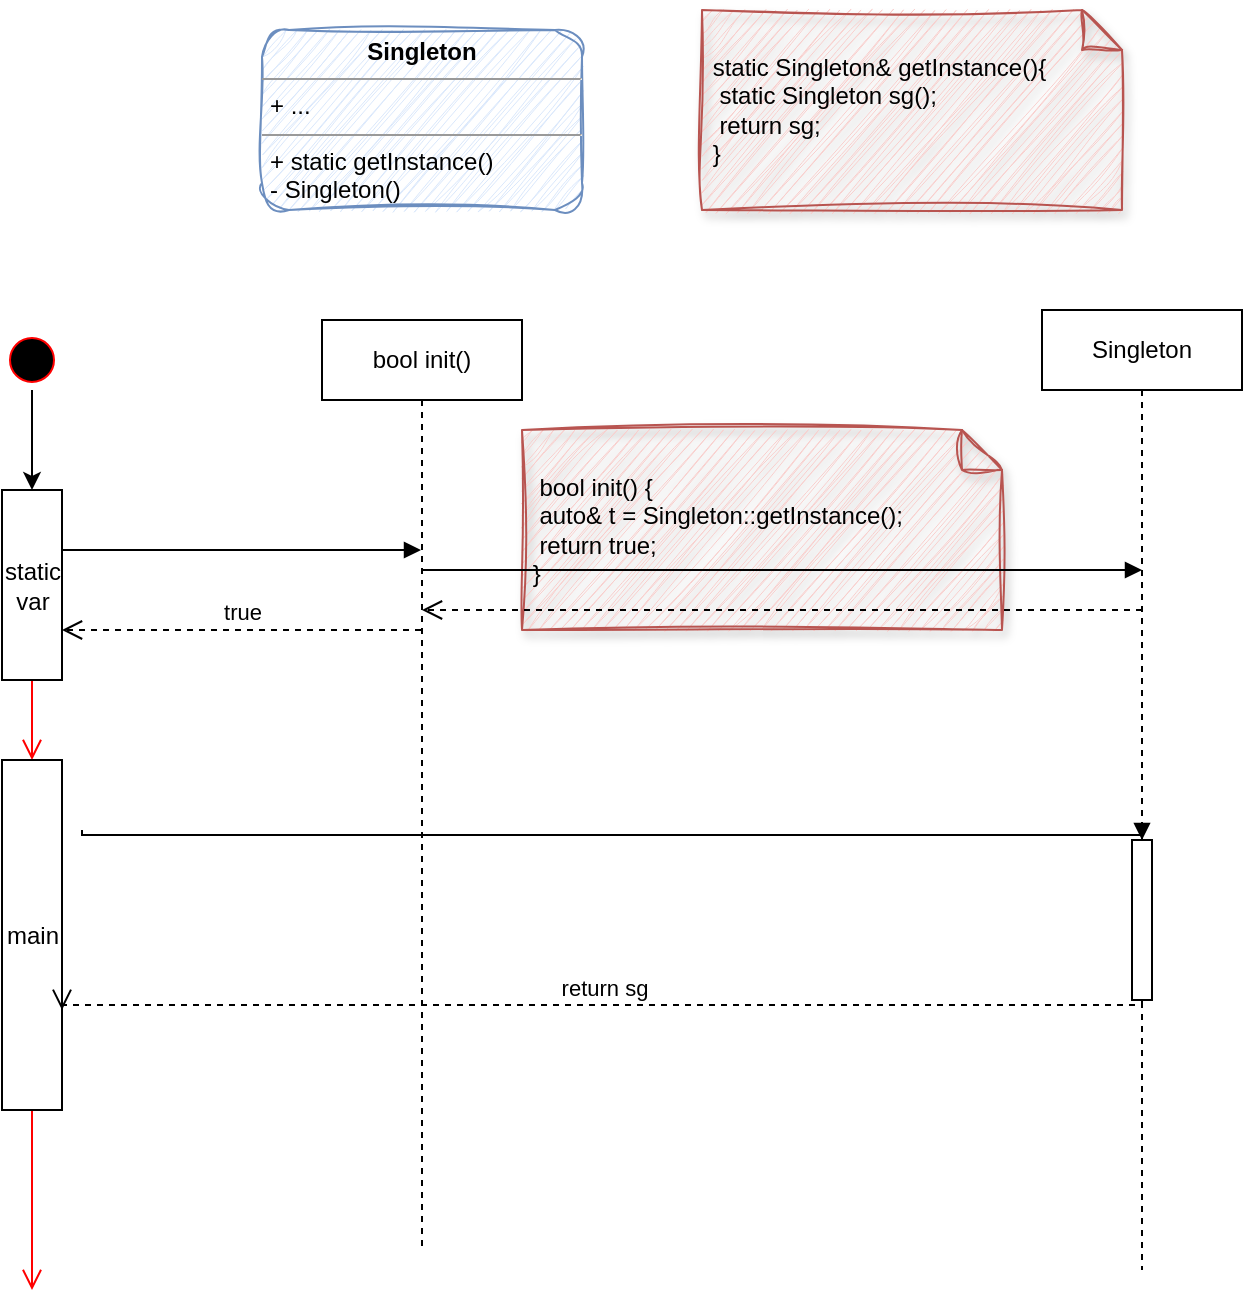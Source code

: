 <mxfile version="21.2.8" type="device">
  <diagram name="第 1 页" id="kdWezK6QogzWTmD4Oa5h">
    <mxGraphModel dx="1418" dy="820" grid="1" gridSize="10" guides="1" tooltips="1" connect="1" arrows="1" fold="1" page="1" pageScale="1" pageWidth="827" pageHeight="1169" background="none" math="0" shadow="0">
      <root>
        <mxCell id="0" />
        <mxCell id="1" parent="0" />
        <mxCell id="Tr7zeIwl_iddxx69zMZ0-5" value="&lt;p style=&quot;margin:0px;margin-top:4px;text-align:center;&quot;&gt;&lt;b&gt;Singleton&lt;/b&gt;&lt;/p&gt;&lt;hr size=&quot;1&quot;&gt;&lt;p style=&quot;margin:0px;margin-left:4px;&quot;&gt;+ ...&lt;/p&gt;&lt;hr size=&quot;1&quot;&gt;&lt;p style=&quot;margin:0px;margin-left:4px;&quot;&gt;+ static getInstance()&lt;/p&gt;&lt;p style=&quot;margin:0px;margin-left:4px;&quot;&gt;- Singleton()&lt;/p&gt;" style="verticalAlign=top;align=left;overflow=fill;fontSize=12;fontFamily=Helvetica;html=1;whiteSpace=wrap;fillColor=#dae8fc;strokeColor=#6c8ebf;rounded=1;sketch=1;curveFitting=1;jiggle=2;" parent="1" vertex="1">
          <mxGeometry x="320" y="140" width="160" height="90" as="geometry" />
        </mxCell>
        <mxCell id="lzZIdhdN_AgxSEgtCUVz-1" value="&lt;span style=&quot;white-space: pre;&quot;&gt;	&lt;/span&gt;static Singleton&amp;amp; getInstance(){&lt;br&gt;&lt;span style=&quot;white-space: pre;&quot;&gt;	&lt;span style=&quot;white-space: pre;&quot;&gt;	&lt;/span&gt;s&lt;/span&gt;tatic Singleton sg();&lt;br&gt;&lt;span style=&quot;white-space: pre;&quot;&gt;	&lt;/span&gt;&lt;span style=&quot;white-space: pre;&quot;&gt;	&lt;/span&gt;return sg;&lt;br&gt;&lt;span style=&quot;white-space: pre;&quot;&gt;	&lt;/span&gt;}" style="shape=note;size=20;whiteSpace=wrap;html=1;fillColor=#f8cecc;strokeColor=#b85450;shadow=1;sketch=1;curveFitting=1;jiggle=2;align=left;" vertex="1" parent="1">
          <mxGeometry x="540" y="130" width="210" height="100" as="geometry" />
        </mxCell>
        <mxCell id="lzZIdhdN_AgxSEgtCUVz-11" style="edgeStyle=orthogonalEdgeStyle;rounded=0;orthogonalLoop=1;jettySize=auto;html=1;exitX=0.5;exitY=1;exitDx=0;exitDy=0;" edge="1" parent="1" source="lzZIdhdN_AgxSEgtCUVz-3">
          <mxGeometry relative="1" as="geometry">
            <mxPoint x="205" y="370" as="targetPoint" />
          </mxGeometry>
        </mxCell>
        <mxCell id="lzZIdhdN_AgxSEgtCUVz-3" value="" style="ellipse;html=1;shape=startState;fillColor=#000000;strokeColor=#ff0000;" vertex="1" parent="1">
          <mxGeometry x="190" y="290" width="30" height="30" as="geometry" />
        </mxCell>
        <mxCell id="lzZIdhdN_AgxSEgtCUVz-4" value="" style="edgeStyle=orthogonalEdgeStyle;html=1;verticalAlign=bottom;endArrow=open;endSize=8;strokeColor=#ff0000;rounded=0;" edge="1" source="lzZIdhdN_AgxSEgtCUVz-7" parent="1">
          <mxGeometry relative="1" as="geometry">
            <mxPoint x="205" y="770" as="targetPoint" />
            <Array as="points">
              <mxPoint x="205" y="545" />
              <mxPoint x="205" y="545" />
            </Array>
          </mxGeometry>
        </mxCell>
        <mxCell id="lzZIdhdN_AgxSEgtCUVz-5" value="bool init()" style="shape=umlLifeline;perimeter=lifelinePerimeter;whiteSpace=wrap;html=1;container=1;dropTarget=0;collapsible=0;recursiveResize=0;outlineConnect=0;portConstraint=eastwest;newEdgeStyle={&quot;edgeStyle&quot;:&quot;elbowEdgeStyle&quot;,&quot;elbow&quot;:&quot;vertical&quot;,&quot;curved&quot;:0,&quot;rounded&quot;:0};" vertex="1" parent="1">
          <mxGeometry x="350" y="285" width="100" height="465" as="geometry" />
        </mxCell>
        <mxCell id="lzZIdhdN_AgxSEgtCUVz-8" value="" style="edgeStyle=orthogonalEdgeStyle;html=1;verticalAlign=bottom;endArrow=open;endSize=8;strokeColor=#ff0000;rounded=0;" edge="1" parent="1" source="lzZIdhdN_AgxSEgtCUVz-9" target="lzZIdhdN_AgxSEgtCUVz-7">
          <mxGeometry relative="1" as="geometry">
            <mxPoint x="205" y="770" as="targetPoint" />
            <mxPoint x="205" y="320" as="sourcePoint" />
            <Array as="points">
              <mxPoint x="205" y="490" />
              <mxPoint x="205" y="490" />
            </Array>
          </mxGeometry>
        </mxCell>
        <mxCell id="lzZIdhdN_AgxSEgtCUVz-7" value="main" style="html=1;points=[];perimeter=orthogonalPerimeter;outlineConnect=0;targetShapes=umlLifeline;portConstraint=eastwest;newEdgeStyle={&quot;edgeStyle&quot;:&quot;elbowEdgeStyle&quot;,&quot;elbow&quot;:&quot;vertical&quot;,&quot;curved&quot;:0,&quot;rounded&quot;:0};" vertex="1" parent="1">
          <mxGeometry x="190" y="505" width="30" height="175" as="geometry" />
        </mxCell>
        <mxCell id="lzZIdhdN_AgxSEgtCUVz-9" value="static&lt;br&gt;var" style="html=1;points=[];perimeter=orthogonalPerimeter;outlineConnect=0;targetShapes=umlLifeline;portConstraint=eastwest;newEdgeStyle={&quot;edgeStyle&quot;:&quot;elbowEdgeStyle&quot;,&quot;elbow&quot;:&quot;vertical&quot;,&quot;curved&quot;:0,&quot;rounded&quot;:0};" vertex="1" parent="1">
          <mxGeometry x="190" y="370" width="30" height="95" as="geometry" />
        </mxCell>
        <mxCell id="lzZIdhdN_AgxSEgtCUVz-14" value="true" style="html=1;verticalAlign=bottom;endArrow=open;dashed=1;endSize=8;edgeStyle=elbowEdgeStyle;elbow=vertical;curved=0;rounded=0;" edge="1" parent="1" source="lzZIdhdN_AgxSEgtCUVz-5">
          <mxGeometry relative="1" as="geometry">
            <mxPoint x="300" y="440" as="sourcePoint" />
            <mxPoint x="220" y="440" as="targetPoint" />
          </mxGeometry>
        </mxCell>
        <mxCell id="lzZIdhdN_AgxSEgtCUVz-15" value="" style="html=1;verticalAlign=bottom;endArrow=block;edgeStyle=elbowEdgeStyle;elbow=vertical;curved=0;rounded=0;" edge="1" parent="1" source="lzZIdhdN_AgxSEgtCUVz-9" target="lzZIdhdN_AgxSEgtCUVz-5">
          <mxGeometry x="0.114" y="18" width="80" relative="1" as="geometry">
            <mxPoint x="230" y="400" as="sourcePoint" />
            <mxPoint x="350" y="400" as="targetPoint" />
            <Array as="points">
              <mxPoint x="300" y="400" />
            </Array>
            <mxPoint as="offset" />
          </mxGeometry>
        </mxCell>
        <mxCell id="lzZIdhdN_AgxSEgtCUVz-16" value="&amp;nbsp;&lt;span style=&quot;white-space: pre;&quot;&gt;	&lt;/span&gt;bool init() {&lt;br&gt;&lt;span style=&quot;white-space: pre;&quot;&gt;	&lt;span style=&quot;white-space: pre;&quot;&gt;	&lt;/span&gt;a&lt;/span&gt;uto&amp;amp; t = Singleton::getInstance();&lt;br&gt;&lt;span style=&quot;white-space: pre;&quot;&gt;	&lt;/span&gt;&lt;span style=&quot;white-space: pre;&quot;&gt;	&lt;/span&gt;return true;&lt;br&gt;&lt;span style=&quot;white-space: pre;&quot;&gt;	&lt;/span&gt;}" style="shape=note;size=20;whiteSpace=wrap;html=1;fillColor=#f8cecc;strokeColor=#b85450;shadow=1;sketch=1;curveFitting=1;jiggle=2;align=left;" vertex="1" parent="1">
          <mxGeometry x="450" y="340" width="240" height="100" as="geometry" />
        </mxCell>
        <mxCell id="lzZIdhdN_AgxSEgtCUVz-20" value="" style="html=1;verticalAlign=bottom;endArrow=block;edgeStyle=elbowEdgeStyle;elbow=vertical;curved=0;rounded=0;" edge="1" parent="1">
          <mxGeometry width="80" relative="1" as="geometry">
            <mxPoint x="400" y="410" as="sourcePoint" />
            <mxPoint x="760" y="410" as="targetPoint" />
          </mxGeometry>
        </mxCell>
        <mxCell id="lzZIdhdN_AgxSEgtCUVz-23" value="" style="html=1;verticalAlign=bottom;endArrow=open;dashed=1;endSize=8;edgeStyle=elbowEdgeStyle;elbow=vertical;curved=0;rounded=0;" edge="1" parent="1">
          <mxGeometry relative="1" as="geometry">
            <mxPoint x="760" y="430" as="sourcePoint" />
            <mxPoint x="400" y="430" as="targetPoint" />
          </mxGeometry>
        </mxCell>
        <mxCell id="lzZIdhdN_AgxSEgtCUVz-27" value="Singleton" style="shape=umlLifeline;perimeter=lifelinePerimeter;whiteSpace=wrap;html=1;container=1;dropTarget=0;collapsible=0;recursiveResize=0;outlineConnect=0;portConstraint=eastwest;newEdgeStyle={&quot;edgeStyle&quot;:&quot;elbowEdgeStyle&quot;,&quot;elbow&quot;:&quot;vertical&quot;,&quot;curved&quot;:0,&quot;rounded&quot;:0};" vertex="1" parent="1">
          <mxGeometry x="710" y="280" width="100" height="480" as="geometry" />
        </mxCell>
        <mxCell id="lzZIdhdN_AgxSEgtCUVz-28" value="" style="html=1;points=[];perimeter=orthogonalPerimeter;outlineConnect=0;targetShapes=umlLifeline;portConstraint=eastwest;newEdgeStyle={&quot;edgeStyle&quot;:&quot;elbowEdgeStyle&quot;,&quot;elbow&quot;:&quot;vertical&quot;,&quot;curved&quot;:0,&quot;rounded&quot;:0};" vertex="1" parent="lzZIdhdN_AgxSEgtCUVz-27">
          <mxGeometry x="45" y="265" width="10" height="80" as="geometry" />
        </mxCell>
        <mxCell id="lzZIdhdN_AgxSEgtCUVz-29" value="" style="html=1;verticalAlign=bottom;endArrow=block;edgeStyle=elbowEdgeStyle;elbow=vertical;curved=0;rounded=0;" edge="1" target="lzZIdhdN_AgxSEgtCUVz-28" parent="lzZIdhdN_AgxSEgtCUVz-27">
          <mxGeometry relative="1" as="geometry">
            <mxPoint x="-480" y="260" as="sourcePoint" />
          </mxGeometry>
        </mxCell>
        <mxCell id="lzZIdhdN_AgxSEgtCUVz-30" value="return sg" style="html=1;verticalAlign=bottom;endArrow=open;dashed=1;endSize=8;edgeStyle=elbowEdgeStyle;elbow=vertical;curved=0;rounded=0;entryX=1;entryY=0.714;entryDx=0;entryDy=0;entryPerimeter=0;" edge="1" source="lzZIdhdN_AgxSEgtCUVz-28" parent="1" target="lzZIdhdN_AgxSEgtCUVz-7">
          <mxGeometry x="-0.002" relative="1" as="geometry">
            <mxPoint x="680" y="615" as="targetPoint" />
            <mxPoint as="offset" />
          </mxGeometry>
        </mxCell>
      </root>
    </mxGraphModel>
  </diagram>
</mxfile>
